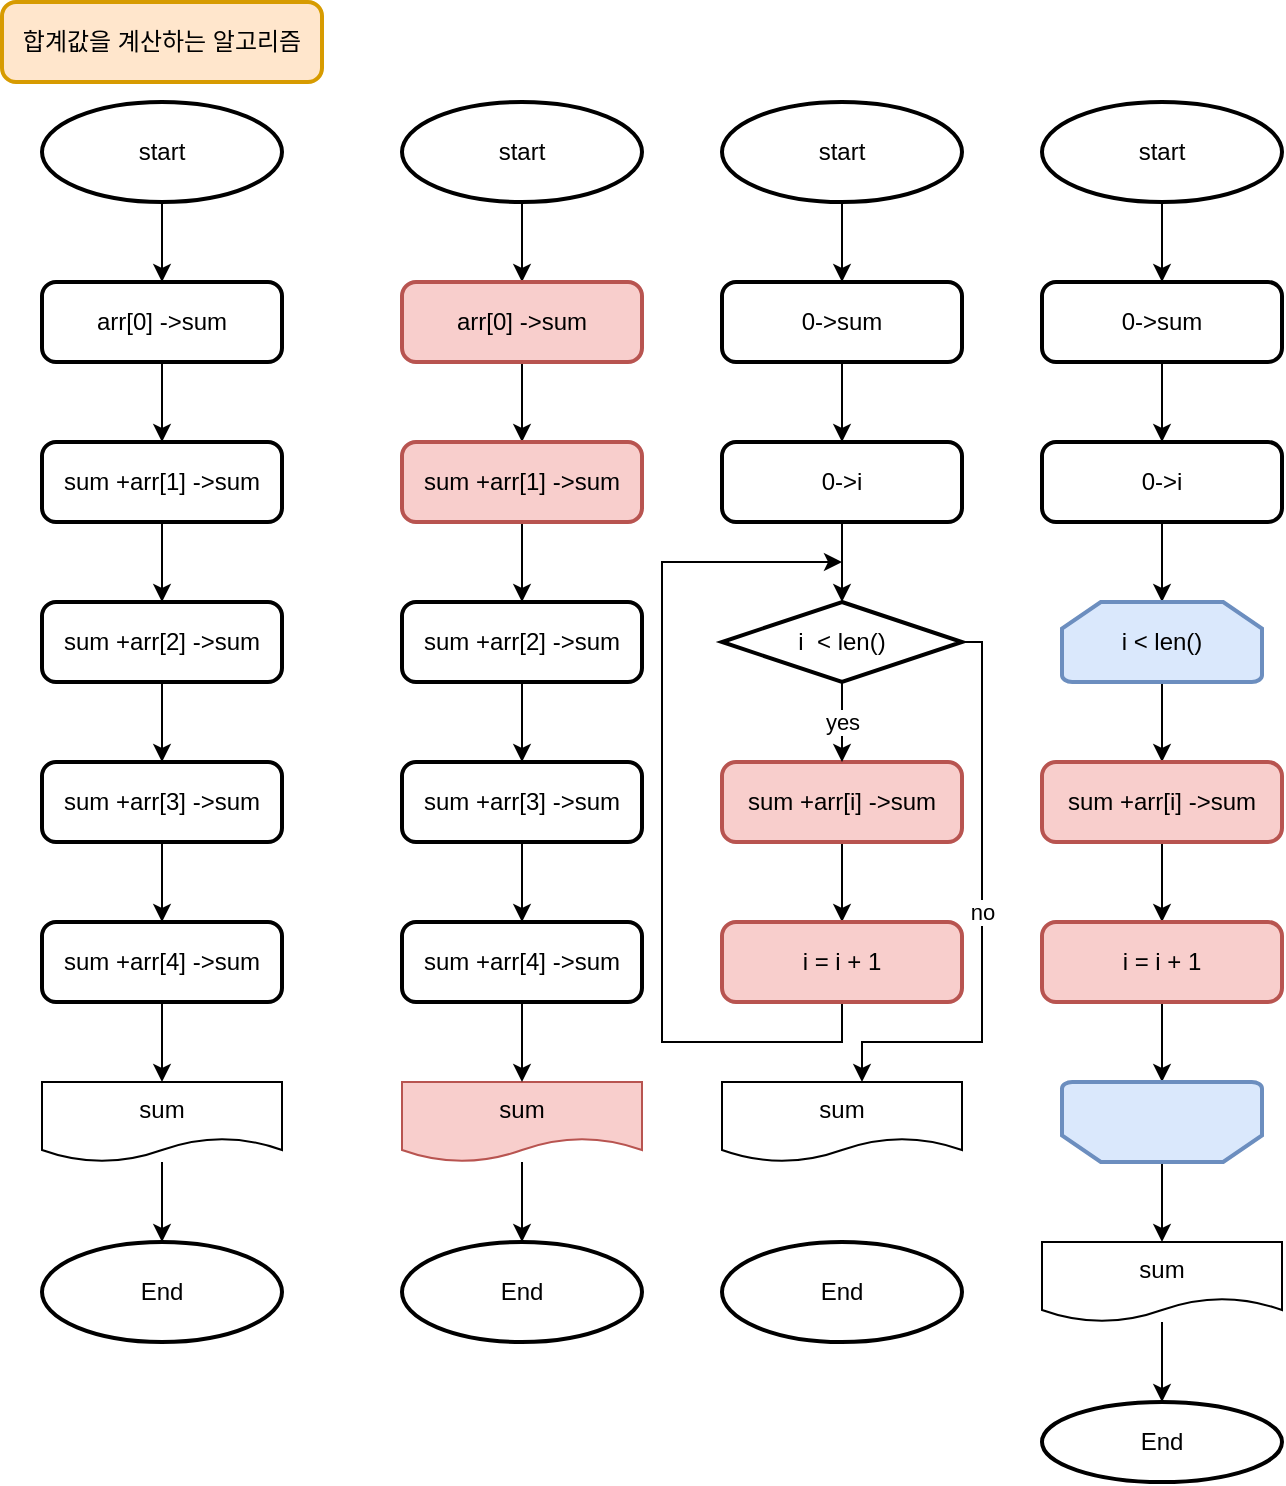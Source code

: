 <mxfile version="16.4.0" type="device"><diagram id="cMnPPYW8Jqkd79KyHyLN" name="Page-1"><mxGraphModel dx="1422" dy="865" grid="1" gridSize="10" guides="1" tooltips="1" connect="1" arrows="1" fold="1" page="1" pageScale="1" pageWidth="827" pageHeight="1169" math="0" shadow="0"><root><mxCell id="0"/><mxCell id="1" parent="0"/><mxCell id="gxAjNmI2uL6HizBTV4IR-1" value="" style="edgeStyle=orthogonalEdgeStyle;rounded=0;orthogonalLoop=1;jettySize=auto;html=1;" parent="1" source="gxAjNmI2uL6HizBTV4IR-2" target="gxAjNmI2uL6HizBTV4IR-4" edge="1"><mxGeometry relative="1" as="geometry"/></mxCell><mxCell id="gxAjNmI2uL6HizBTV4IR-2" value="start" style="strokeWidth=2;html=1;shape=mxgraph.flowchart.start_2;whiteSpace=wrap;" parent="1" vertex="1"><mxGeometry x="50" y="70" width="120" height="50" as="geometry"/></mxCell><mxCell id="gxAjNmI2uL6HizBTV4IR-3" value="" style="edgeStyle=orthogonalEdgeStyle;rounded=0;orthogonalLoop=1;jettySize=auto;html=1;" parent="1" source="gxAjNmI2uL6HizBTV4IR-4" edge="1"><mxGeometry relative="1" as="geometry"><mxPoint x="110" y="240" as="targetPoint"/></mxGeometry></mxCell><mxCell id="gxAjNmI2uL6HizBTV4IR-4" value="arr[0] -&amp;gt;sum" style="rounded=1;whiteSpace=wrap;html=1;absoluteArcSize=1;arcSize=14;strokeWidth=2;" parent="1" vertex="1"><mxGeometry x="50" y="160" width="120" height="40" as="geometry"/></mxCell><mxCell id="gxAjNmI2uL6HizBTV4IR-21" value="" style="edgeStyle=orthogonalEdgeStyle;rounded=0;orthogonalLoop=1;jettySize=auto;html=1;" parent="1" source="gxAjNmI2uL6HizBTV4IR-7" target="gxAjNmI2uL6HizBTV4IR-11" edge="1"><mxGeometry relative="1" as="geometry"/></mxCell><mxCell id="gxAjNmI2uL6HizBTV4IR-7" value="sum" style="shape=document;whiteSpace=wrap;html=1;boundedLbl=1;" parent="1" vertex="1"><mxGeometry x="50" y="560" width="120" height="40" as="geometry"/></mxCell><mxCell id="gxAjNmI2uL6HizBTV4IR-11" value="End" style="strokeWidth=2;html=1;shape=mxgraph.flowchart.start_2;whiteSpace=wrap;" parent="1" vertex="1"><mxGeometry x="50" y="640" width="120" height="50" as="geometry"/></mxCell><mxCell id="gxAjNmI2uL6HizBTV4IR-12" value="합계값을 계산하는 알고리즘" style="rounded=1;whiteSpace=wrap;html=1;absoluteArcSize=1;arcSize=14;strokeWidth=2;fillColor=#ffe6cc;strokeColor=#d79b00;" parent="1" vertex="1"><mxGeometry x="30" y="20" width="160" height="40" as="geometry"/></mxCell><mxCell id="gxAjNmI2uL6HizBTV4IR-17" value="" style="edgeStyle=orthogonalEdgeStyle;rounded=0;orthogonalLoop=1;jettySize=auto;html=1;" parent="1" source="gxAjNmI2uL6HizBTV4IR-13" target="gxAjNmI2uL6HizBTV4IR-14" edge="1"><mxGeometry relative="1" as="geometry"/></mxCell><mxCell id="gxAjNmI2uL6HizBTV4IR-13" value="sum +arr[1] -&amp;gt;sum" style="rounded=1;whiteSpace=wrap;html=1;absoluteArcSize=1;arcSize=14;strokeWidth=2;" parent="1" vertex="1"><mxGeometry x="50" y="240" width="120" height="40" as="geometry"/></mxCell><mxCell id="gxAjNmI2uL6HizBTV4IR-18" value="" style="edgeStyle=orthogonalEdgeStyle;rounded=0;orthogonalLoop=1;jettySize=auto;html=1;" parent="1" source="gxAjNmI2uL6HizBTV4IR-14" target="gxAjNmI2uL6HizBTV4IR-15" edge="1"><mxGeometry relative="1" as="geometry"/></mxCell><mxCell id="gxAjNmI2uL6HizBTV4IR-14" value="sum +arr[2] -&amp;gt;sum" style="rounded=1;whiteSpace=wrap;html=1;absoluteArcSize=1;arcSize=14;strokeWidth=2;" parent="1" vertex="1"><mxGeometry x="50" y="320" width="120" height="40" as="geometry"/></mxCell><mxCell id="gxAjNmI2uL6HizBTV4IR-19" value="" style="edgeStyle=orthogonalEdgeStyle;rounded=0;orthogonalLoop=1;jettySize=auto;html=1;" parent="1" source="gxAjNmI2uL6HizBTV4IR-15" target="gxAjNmI2uL6HizBTV4IR-16" edge="1"><mxGeometry relative="1" as="geometry"/></mxCell><mxCell id="gxAjNmI2uL6HizBTV4IR-15" value="sum +arr[3] -&amp;gt;sum" style="rounded=1;whiteSpace=wrap;html=1;absoluteArcSize=1;arcSize=14;strokeWidth=2;" parent="1" vertex="1"><mxGeometry x="50" y="400" width="120" height="40" as="geometry"/></mxCell><mxCell id="gxAjNmI2uL6HizBTV4IR-20" value="" style="edgeStyle=orthogonalEdgeStyle;rounded=0;orthogonalLoop=1;jettySize=auto;html=1;" parent="1" source="gxAjNmI2uL6HizBTV4IR-16" target="gxAjNmI2uL6HizBTV4IR-7" edge="1"><mxGeometry relative="1" as="geometry"/></mxCell><mxCell id="gxAjNmI2uL6HizBTV4IR-16" value="sum +arr[4] -&amp;gt;sum" style="rounded=1;whiteSpace=wrap;html=1;absoluteArcSize=1;arcSize=14;strokeWidth=2;" parent="1" vertex="1"><mxGeometry x="50" y="480" width="120" height="40" as="geometry"/></mxCell><mxCell id="gxAjNmI2uL6HizBTV4IR-22" value="" style="edgeStyle=orthogonalEdgeStyle;rounded=0;orthogonalLoop=1;jettySize=auto;html=1;" parent="1" source="gxAjNmI2uL6HizBTV4IR-23" target="gxAjNmI2uL6HizBTV4IR-25" edge="1"><mxGeometry relative="1" as="geometry"/></mxCell><mxCell id="gxAjNmI2uL6HizBTV4IR-23" value="start" style="strokeWidth=2;html=1;shape=mxgraph.flowchart.start_2;whiteSpace=wrap;" parent="1" vertex="1"><mxGeometry x="230" y="70" width="120" height="50" as="geometry"/></mxCell><mxCell id="gxAjNmI2uL6HizBTV4IR-24" value="" style="edgeStyle=orthogonalEdgeStyle;rounded=0;orthogonalLoop=1;jettySize=auto;html=1;" parent="1" source="gxAjNmI2uL6HizBTV4IR-25" edge="1"><mxGeometry relative="1" as="geometry"><mxPoint x="290" y="240" as="targetPoint"/></mxGeometry></mxCell><mxCell id="gxAjNmI2uL6HizBTV4IR-25" value="arr[0] -&amp;gt;sum" style="rounded=1;whiteSpace=wrap;html=1;absoluteArcSize=1;arcSize=14;strokeWidth=2;fillColor=#f8cecc;strokeColor=#b85450;" parent="1" vertex="1"><mxGeometry x="230" y="160" width="120" height="40" as="geometry"/></mxCell><mxCell id="gxAjNmI2uL6HizBTV4IR-26" value="" style="edgeStyle=orthogonalEdgeStyle;rounded=0;orthogonalLoop=1;jettySize=auto;html=1;" parent="1" source="gxAjNmI2uL6HizBTV4IR-27" edge="1"><mxGeometry relative="1" as="geometry"><mxPoint x="290" y="640" as="targetPoint"/></mxGeometry></mxCell><mxCell id="gxAjNmI2uL6HizBTV4IR-27" value="sum" style="shape=document;whiteSpace=wrap;html=1;boundedLbl=1;fillColor=#f8cecc;strokeColor=#b85450;" parent="1" vertex="1"><mxGeometry x="230" y="560" width="120" height="40" as="geometry"/></mxCell><mxCell id="gxAjNmI2uL6HizBTV4IR-28" value="" style="edgeStyle=orthogonalEdgeStyle;rounded=0;orthogonalLoop=1;jettySize=auto;html=1;" parent="1" source="gxAjNmI2uL6HizBTV4IR-29" target="gxAjNmI2uL6HizBTV4IR-31" edge="1"><mxGeometry relative="1" as="geometry"/></mxCell><mxCell id="gxAjNmI2uL6HizBTV4IR-29" value="sum +arr[1] -&amp;gt;sum" style="rounded=1;whiteSpace=wrap;html=1;absoluteArcSize=1;arcSize=14;strokeWidth=2;fillColor=#f8cecc;strokeColor=#b85450;" parent="1" vertex="1"><mxGeometry x="230" y="240" width="120" height="40" as="geometry"/></mxCell><mxCell id="gxAjNmI2uL6HizBTV4IR-30" value="" style="edgeStyle=orthogonalEdgeStyle;rounded=0;orthogonalLoop=1;jettySize=auto;html=1;" parent="1" source="gxAjNmI2uL6HizBTV4IR-31" target="gxAjNmI2uL6HizBTV4IR-33" edge="1"><mxGeometry relative="1" as="geometry"/></mxCell><mxCell id="gxAjNmI2uL6HizBTV4IR-31" value="sum +arr[2] -&amp;gt;sum" style="rounded=1;whiteSpace=wrap;html=1;absoluteArcSize=1;arcSize=14;strokeWidth=2;" parent="1" vertex="1"><mxGeometry x="230" y="320" width="120" height="40" as="geometry"/></mxCell><mxCell id="gxAjNmI2uL6HizBTV4IR-32" value="" style="edgeStyle=orthogonalEdgeStyle;rounded=0;orthogonalLoop=1;jettySize=auto;html=1;" parent="1" source="gxAjNmI2uL6HizBTV4IR-33" target="gxAjNmI2uL6HizBTV4IR-35" edge="1"><mxGeometry relative="1" as="geometry"/></mxCell><mxCell id="gxAjNmI2uL6HizBTV4IR-33" value="sum +arr[3] -&amp;gt;sum" style="rounded=1;whiteSpace=wrap;html=1;absoluteArcSize=1;arcSize=14;strokeWidth=2;" parent="1" vertex="1"><mxGeometry x="230" y="400" width="120" height="40" as="geometry"/></mxCell><mxCell id="gxAjNmI2uL6HizBTV4IR-34" value="" style="edgeStyle=orthogonalEdgeStyle;rounded=0;orthogonalLoop=1;jettySize=auto;html=1;" parent="1" source="gxAjNmI2uL6HizBTV4IR-35" target="gxAjNmI2uL6HizBTV4IR-27" edge="1"><mxGeometry relative="1" as="geometry"/></mxCell><mxCell id="gxAjNmI2uL6HizBTV4IR-35" value="sum +arr[4] -&amp;gt;sum" style="rounded=1;whiteSpace=wrap;html=1;absoluteArcSize=1;arcSize=14;strokeWidth=2;" parent="1" vertex="1"><mxGeometry x="230" y="480" width="120" height="40" as="geometry"/></mxCell><mxCell id="gxAjNmI2uL6HizBTV4IR-36" value="End" style="strokeWidth=2;html=1;shape=mxgraph.flowchart.start_2;whiteSpace=wrap;" parent="1" vertex="1"><mxGeometry x="230" y="640" width="120" height="50" as="geometry"/></mxCell><mxCell id="gxAjNmI2uL6HizBTV4IR-50" value="" style="edgeStyle=orthogonalEdgeStyle;rounded=0;orthogonalLoop=1;jettySize=auto;html=1;" parent="1" source="gxAjNmI2uL6HizBTV4IR-51" target="gxAjNmI2uL6HizBTV4IR-53" edge="1"><mxGeometry relative="1" as="geometry"/></mxCell><mxCell id="gxAjNmI2uL6HizBTV4IR-51" value="start" style="strokeWidth=2;html=1;shape=mxgraph.flowchart.start_2;whiteSpace=wrap;" parent="1" vertex="1"><mxGeometry x="390" y="70" width="120" height="50" as="geometry"/></mxCell><mxCell id="ImeD8FlCOQpPW5KgDH8X-16" value="" style="edgeStyle=orthogonalEdgeStyle;rounded=0;orthogonalLoop=1;jettySize=auto;html=1;" edge="1" parent="1" source="gxAjNmI2uL6HizBTV4IR-53" target="gxAjNmI2uL6HizBTV4IR-57"><mxGeometry relative="1" as="geometry"/></mxCell><mxCell id="gxAjNmI2uL6HizBTV4IR-53" value="0-&amp;gt;sum" style="rounded=1;whiteSpace=wrap;html=1;absoluteArcSize=1;arcSize=14;strokeWidth=2;" parent="1" vertex="1"><mxGeometry x="390" y="160" width="120" height="40" as="geometry"/></mxCell><mxCell id="gxAjNmI2uL6HizBTV4IR-85" value="" style="edgeStyle=orthogonalEdgeStyle;rounded=0;orthogonalLoop=1;jettySize=auto;html=1;" parent="1" source="gxAjNmI2uL6HizBTV4IR-57" target="gxAjNmI2uL6HizBTV4IR-71" edge="1"><mxGeometry relative="1" as="geometry"/></mxCell><mxCell id="gxAjNmI2uL6HizBTV4IR-57" value="0-&amp;gt;i" style="rounded=1;whiteSpace=wrap;html=1;absoluteArcSize=1;arcSize=14;strokeWidth=2;" parent="1" vertex="1"><mxGeometry x="390" y="240" width="120" height="40" as="geometry"/></mxCell><mxCell id="gxAjNmI2uL6HizBTV4IR-69" value="" style="edgeStyle=orthogonalEdgeStyle;rounded=0;orthogonalLoop=1;jettySize=auto;html=1;" parent="1" source="gxAjNmI2uL6HizBTV4IR-65" target="gxAjNmI2uL6HizBTV4IR-66" edge="1"><mxGeometry relative="1" as="geometry"/></mxCell><mxCell id="gxAjNmI2uL6HizBTV4IR-65" value="sum +arr[i] -&amp;gt;sum" style="rounded=1;whiteSpace=wrap;html=1;absoluteArcSize=1;arcSize=14;strokeWidth=2;fillColor=#f8cecc;strokeColor=#b85450;" parent="1" vertex="1"><mxGeometry x="390" y="400" width="120" height="40" as="geometry"/></mxCell><mxCell id="gxAjNmI2uL6HizBTV4IR-84" style="edgeStyle=orthogonalEdgeStyle;rounded=0;orthogonalLoop=1;jettySize=auto;html=1;" parent="1" source="gxAjNmI2uL6HizBTV4IR-66" edge="1"><mxGeometry relative="1" as="geometry"><mxPoint x="450" y="300" as="targetPoint"/><Array as="points"><mxPoint x="450" y="540"/><mxPoint x="360" y="540"/></Array></mxGeometry></mxCell><mxCell id="gxAjNmI2uL6HizBTV4IR-66" value="i = i + 1" style="rounded=1;whiteSpace=wrap;html=1;absoluteArcSize=1;arcSize=14;strokeWidth=2;fillColor=#f8cecc;strokeColor=#b85450;" parent="1" vertex="1"><mxGeometry x="390" y="480" width="120" height="40" as="geometry"/></mxCell><mxCell id="gxAjNmI2uL6HizBTV4IR-86" value="yes" style="edgeStyle=orthogonalEdgeStyle;rounded=0;orthogonalLoop=1;jettySize=auto;html=1;" parent="1" source="gxAjNmI2uL6HizBTV4IR-71" target="gxAjNmI2uL6HizBTV4IR-65" edge="1"><mxGeometry relative="1" as="geometry"/></mxCell><mxCell id="gxAjNmI2uL6HizBTV4IR-88" value="no" style="edgeStyle=orthogonalEdgeStyle;rounded=0;orthogonalLoop=1;jettySize=auto;html=1;" parent="1" source="gxAjNmI2uL6HizBTV4IR-71" edge="1"><mxGeometry relative="1" as="geometry"><mxPoint x="460" y="560" as="targetPoint"/><Array as="points"><mxPoint x="520" y="340"/><mxPoint x="520" y="540"/><mxPoint x="460" y="540"/></Array></mxGeometry></mxCell><mxCell id="gxAjNmI2uL6HizBTV4IR-71" value="i&amp;nbsp; &amp;lt; len()" style="strokeWidth=2;html=1;shape=mxgraph.flowchart.decision;whiteSpace=wrap;" parent="1" vertex="1"><mxGeometry x="390" y="320" width="120" height="40" as="geometry"/></mxCell><mxCell id="gxAjNmI2uL6HizBTV4IR-73" value="sum" style="shape=document;whiteSpace=wrap;html=1;boundedLbl=1;" parent="1" vertex="1"><mxGeometry x="390" y="560" width="120" height="40" as="geometry"/></mxCell><mxCell id="gxAjNmI2uL6HizBTV4IR-74" value="End" style="strokeWidth=2;html=1;shape=mxgraph.flowchart.start_2;whiteSpace=wrap;" parent="1" vertex="1"><mxGeometry x="390" y="640" width="120" height="50" as="geometry"/></mxCell><mxCell id="ImeD8FlCOQpPW5KgDH8X-33" value="" style="edgeStyle=orthogonalEdgeStyle;rounded=0;orthogonalLoop=1;jettySize=auto;html=1;" edge="1" parent="1" source="ImeD8FlCOQpPW5KgDH8X-10" target="ImeD8FlCOQpPW5KgDH8X-13"><mxGeometry relative="1" as="geometry"/></mxCell><mxCell id="ImeD8FlCOQpPW5KgDH8X-10" value="start" style="strokeWidth=2;html=1;shape=mxgraph.flowchart.start_2;whiteSpace=wrap;" vertex="1" parent="1"><mxGeometry x="550" y="70" width="120" height="50" as="geometry"/></mxCell><mxCell id="ImeD8FlCOQpPW5KgDH8X-25" value="" style="edgeStyle=orthogonalEdgeStyle;rounded=0;orthogonalLoop=1;jettySize=auto;html=1;" edge="1" parent="1" source="ImeD8FlCOQpPW5KgDH8X-13" target="ImeD8FlCOQpPW5KgDH8X-14"><mxGeometry relative="1" as="geometry"/></mxCell><mxCell id="ImeD8FlCOQpPW5KgDH8X-13" value="0-&amp;gt;sum" style="rounded=1;whiteSpace=wrap;html=1;absoluteArcSize=1;arcSize=14;strokeWidth=2;" vertex="1" parent="1"><mxGeometry x="550" y="160" width="120" height="40" as="geometry"/></mxCell><mxCell id="ImeD8FlCOQpPW5KgDH8X-24" value="" style="edgeStyle=orthogonalEdgeStyle;rounded=0;orthogonalLoop=1;jettySize=auto;html=1;" edge="1" parent="1" source="ImeD8FlCOQpPW5KgDH8X-14" target="ImeD8FlCOQpPW5KgDH8X-18"><mxGeometry relative="1" as="geometry"/></mxCell><mxCell id="ImeD8FlCOQpPW5KgDH8X-14" value="0-&amp;gt;i" style="rounded=1;whiteSpace=wrap;html=1;absoluteArcSize=1;arcSize=14;strokeWidth=2;" vertex="1" parent="1"><mxGeometry x="550" y="240" width="120" height="40" as="geometry"/></mxCell><mxCell id="ImeD8FlCOQpPW5KgDH8X-23" value="" style="edgeStyle=orthogonalEdgeStyle;rounded=0;orthogonalLoop=1;jettySize=auto;html=1;" edge="1" parent="1" source="ImeD8FlCOQpPW5KgDH8X-18" target="ImeD8FlCOQpPW5KgDH8X-20"><mxGeometry relative="1" as="geometry"/></mxCell><mxCell id="ImeD8FlCOQpPW5KgDH8X-18" value="i &amp;lt; len()" style="strokeWidth=2;html=1;shape=mxgraph.flowchart.loop_limit;whiteSpace=wrap;fillColor=#dae8fc;strokeColor=#6c8ebf;" vertex="1" parent="1"><mxGeometry x="560" y="320" width="100" height="40" as="geometry"/></mxCell><mxCell id="ImeD8FlCOQpPW5KgDH8X-19" value="" style="edgeStyle=orthogonalEdgeStyle;rounded=0;orthogonalLoop=1;jettySize=auto;html=1;" edge="1" parent="1" source="ImeD8FlCOQpPW5KgDH8X-20" target="ImeD8FlCOQpPW5KgDH8X-21"><mxGeometry relative="1" as="geometry"/></mxCell><mxCell id="ImeD8FlCOQpPW5KgDH8X-20" value="sum +arr[i] -&amp;gt;sum" style="rounded=1;whiteSpace=wrap;html=1;absoluteArcSize=1;arcSize=14;strokeWidth=2;fillColor=#f8cecc;strokeColor=#b85450;" vertex="1" parent="1"><mxGeometry x="550" y="400" width="120" height="40" as="geometry"/></mxCell><mxCell id="ImeD8FlCOQpPW5KgDH8X-26" value="" style="edgeStyle=orthogonalEdgeStyle;rounded=0;orthogonalLoop=1;jettySize=auto;html=1;" edge="1" parent="1" source="ImeD8FlCOQpPW5KgDH8X-21" target="ImeD8FlCOQpPW5KgDH8X-22"><mxGeometry relative="1" as="geometry"/></mxCell><mxCell id="ImeD8FlCOQpPW5KgDH8X-21" value="i = i + 1" style="rounded=1;whiteSpace=wrap;html=1;absoluteArcSize=1;arcSize=14;strokeWidth=2;fillColor=#f8cecc;strokeColor=#b85450;" vertex="1" parent="1"><mxGeometry x="550" y="480" width="120" height="40" as="geometry"/></mxCell><mxCell id="ImeD8FlCOQpPW5KgDH8X-28" value="" style="edgeStyle=orthogonalEdgeStyle;rounded=0;orthogonalLoop=1;jettySize=auto;html=1;" edge="1" parent="1" source="ImeD8FlCOQpPW5KgDH8X-22" target="ImeD8FlCOQpPW5KgDH8X-27"><mxGeometry relative="1" as="geometry"/></mxCell><mxCell id="ImeD8FlCOQpPW5KgDH8X-22" value="" style="strokeWidth=2;html=1;shape=mxgraph.flowchart.loop_limit;whiteSpace=wrap;fillColor=#dae8fc;strokeColor=#6c8ebf;rotation=-180;" vertex="1" parent="1"><mxGeometry x="560" y="560" width="100" height="40" as="geometry"/></mxCell><mxCell id="ImeD8FlCOQpPW5KgDH8X-32" value="" style="edgeStyle=orthogonalEdgeStyle;rounded=0;orthogonalLoop=1;jettySize=auto;html=1;" edge="1" parent="1" source="ImeD8FlCOQpPW5KgDH8X-27" target="ImeD8FlCOQpPW5KgDH8X-29"><mxGeometry relative="1" as="geometry"/></mxCell><mxCell id="ImeD8FlCOQpPW5KgDH8X-27" value="sum" style="shape=document;whiteSpace=wrap;html=1;boundedLbl=1;" vertex="1" parent="1"><mxGeometry x="550" y="640" width="120" height="40" as="geometry"/></mxCell><mxCell id="ImeD8FlCOQpPW5KgDH8X-29" value="End" style="strokeWidth=2;html=1;shape=mxgraph.flowchart.start_2;whiteSpace=wrap;" vertex="1" parent="1"><mxGeometry x="550" y="720" width="120" height="40" as="geometry"/></mxCell></root></mxGraphModel></diagram></mxfile>